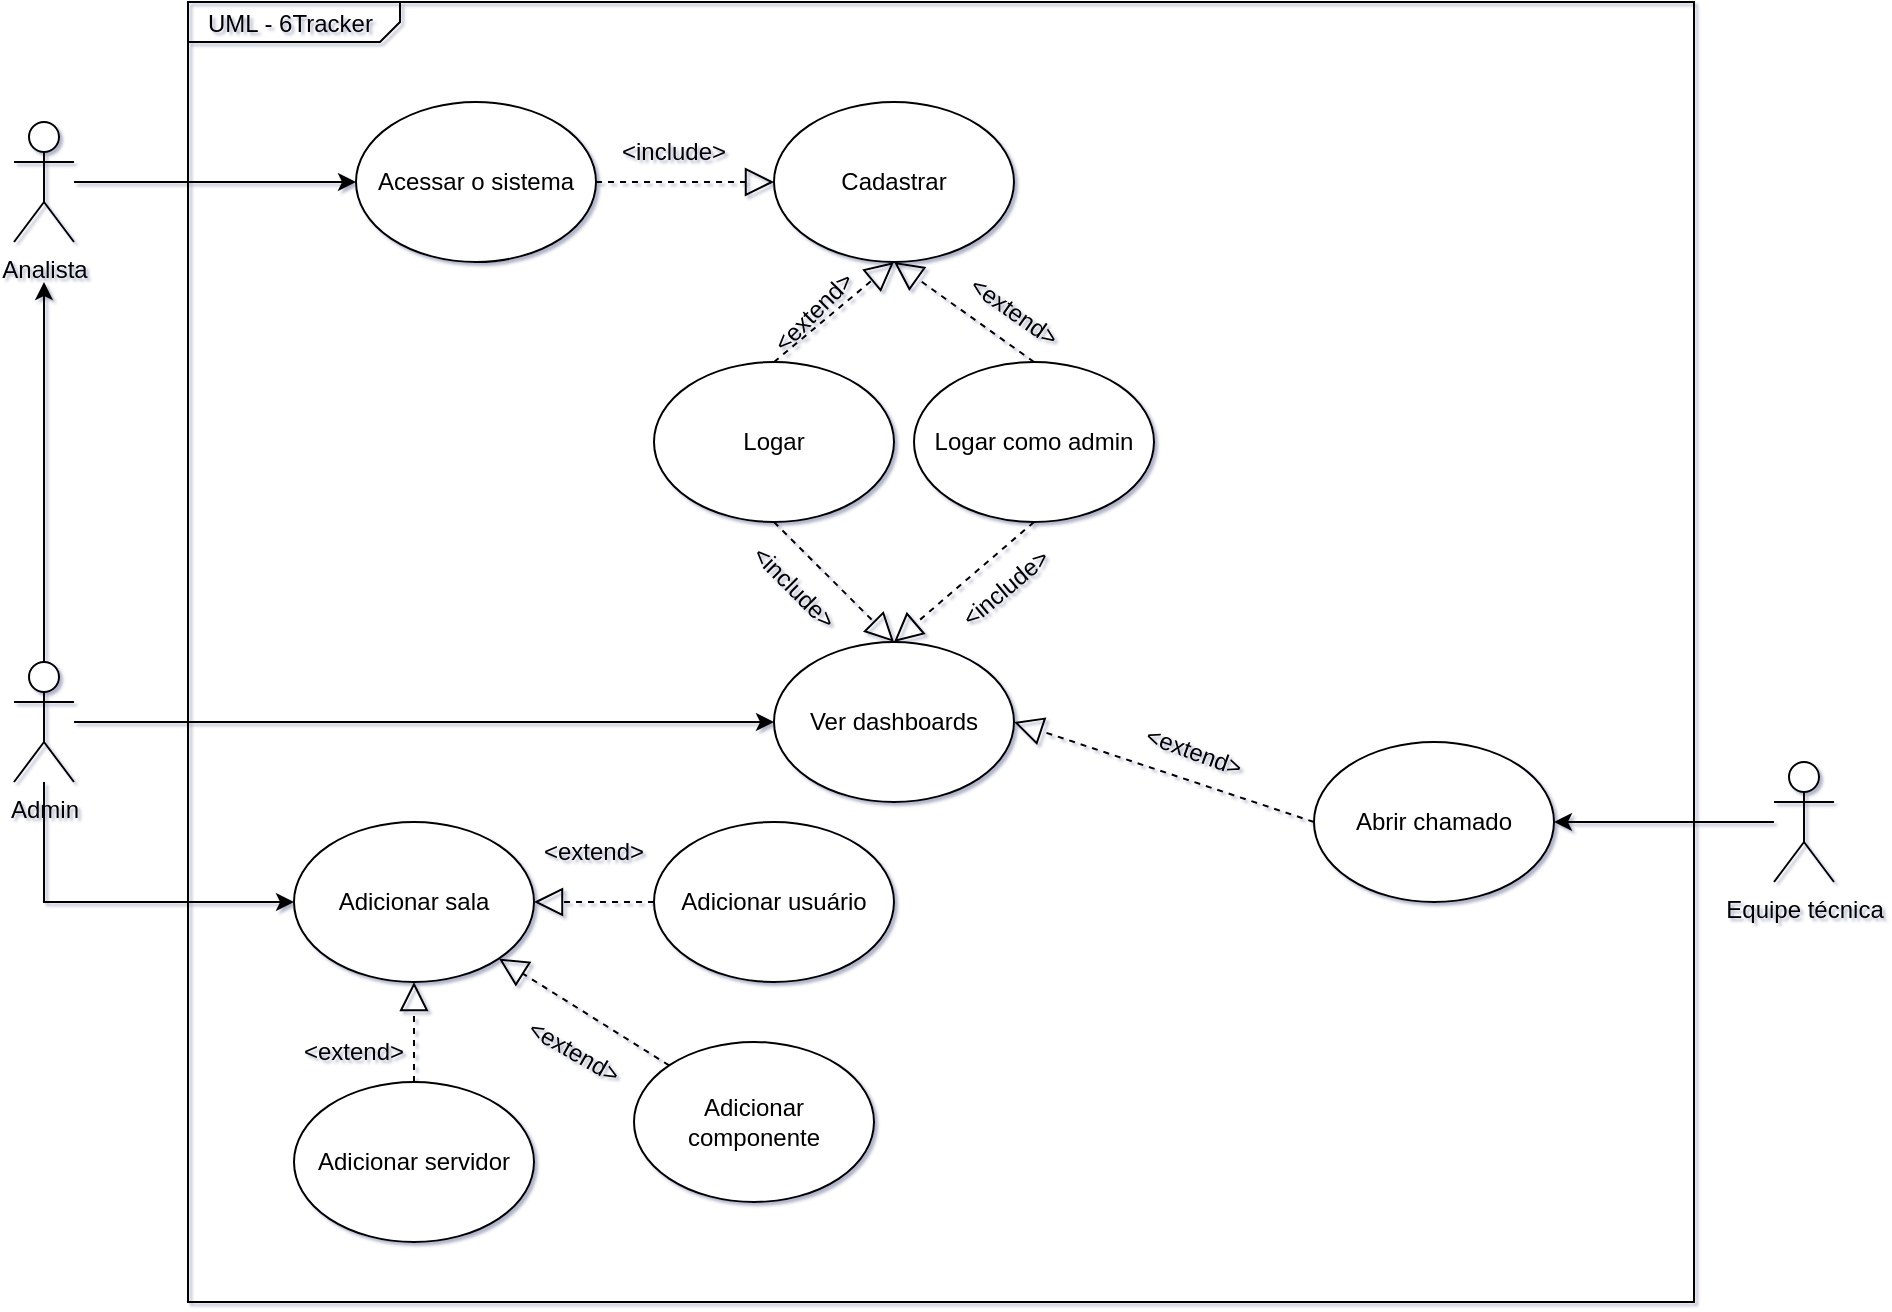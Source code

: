 <mxfile version="20.8.16" type="device"><diagram name="Page-1" id="929967ad-93f9-6ef4-fab6-5d389245f69c"><mxGraphModel dx="1098" dy="665" grid="1" gridSize="10" guides="1" tooltips="1" connect="1" arrows="1" fold="1" page="0" pageScale="1.5" pageWidth="1169" pageHeight="826" background="none" math="0" shadow="1"><root><mxCell id="0" style=";html=1;"/><mxCell id="1" style=";html=1;" parent="0"/><mxCell id="1672d66443f91eb5-1" value="&lt;p style=&quot;margin: 0px ; margin-top: 4px ; margin-left: 10px ; text-align: left&quot;&gt;UML - 6Tracker&lt;/p&gt;" style="html=1;strokeWidth=1;shape=mxgraph.sysml.package;html=1;overflow=fill;whiteSpace=wrap;fillColor=none;gradientColor=none;fontSize=12;align=center;labelX=106.33;" parent="1" vertex="1"><mxGeometry x="317" y="290" width="753" height="650" as="geometry"/></mxCell><mxCell id="ESCHpyHz1lGiVz7BuM1W-9" style="edgeStyle=orthogonalEdgeStyle;rounded=0;orthogonalLoop=1;jettySize=auto;html=1;entryX=0;entryY=0.5;entryDx=0;entryDy=0;" edge="1" parent="1" source="ESCHpyHz1lGiVz7BuM1W-1" target="ESCHpyHz1lGiVz7BuM1W-8"><mxGeometry relative="1" as="geometry"/></mxCell><mxCell id="ESCHpyHz1lGiVz7BuM1W-1" value="Analista" style="shape=umlActor;verticalLabelPosition=bottom;verticalAlign=top;html=1;outlineConnect=0;" vertex="1" parent="1"><mxGeometry x="230" y="350" width="30" height="60" as="geometry"/></mxCell><mxCell id="ESCHpyHz1lGiVz7BuM1W-26" style="edgeStyle=orthogonalEdgeStyle;rounded=0;orthogonalLoop=1;jettySize=auto;html=1;entryX=0;entryY=0.5;entryDx=0;entryDy=0;" edge="1" parent="1" source="ESCHpyHz1lGiVz7BuM1W-4" target="ESCHpyHz1lGiVz7BuM1W-19"><mxGeometry relative="1" as="geometry"/></mxCell><mxCell id="ESCHpyHz1lGiVz7BuM1W-29" style="edgeStyle=orthogonalEdgeStyle;rounded=0;orthogonalLoop=1;jettySize=auto;html=1;" edge="1" parent="1" source="ESCHpyHz1lGiVz7BuM1W-4"><mxGeometry relative="1" as="geometry"><mxPoint x="245" y="430" as="targetPoint"/></mxGeometry></mxCell><mxCell id="ESCHpyHz1lGiVz7BuM1W-31" style="edgeStyle=orthogonalEdgeStyle;rounded=0;orthogonalLoop=1;jettySize=auto;html=1;entryX=0;entryY=0.5;entryDx=0;entryDy=0;" edge="1" parent="1" source="ESCHpyHz1lGiVz7BuM1W-4" target="ESCHpyHz1lGiVz7BuM1W-22"><mxGeometry relative="1" as="geometry"><Array as="points"><mxPoint x="245" y="740"/></Array></mxGeometry></mxCell><mxCell id="ESCHpyHz1lGiVz7BuM1W-4" value="Admin" style="shape=umlActor;verticalLabelPosition=bottom;verticalAlign=top;html=1;outlineConnect=0;" vertex="1" parent="1"><mxGeometry x="230" y="620" width="30" height="60" as="geometry"/></mxCell><mxCell id="ESCHpyHz1lGiVz7BuM1W-8" value="Acessar o sistema" style="ellipse;whiteSpace=wrap;html=1;" vertex="1" parent="1"><mxGeometry x="401" y="340" width="120" height="80" as="geometry"/></mxCell><mxCell id="ESCHpyHz1lGiVz7BuM1W-10" value="Cadastrar" style="ellipse;whiteSpace=wrap;html=1;" vertex="1" parent="1"><mxGeometry x="610" y="340" width="120" height="80" as="geometry"/></mxCell><mxCell id="ESCHpyHz1lGiVz7BuM1W-11" value="" style="endArrow=block;dashed=1;endFill=0;endSize=12;html=1;rounded=0;exitX=1;exitY=0.5;exitDx=0;exitDy=0;entryX=0;entryY=0.5;entryDx=0;entryDy=0;" edge="1" parent="1" source="ESCHpyHz1lGiVz7BuM1W-8" target="ESCHpyHz1lGiVz7BuM1W-10"><mxGeometry width="160" relative="1" as="geometry"><mxPoint x="520" y="400" as="sourcePoint"/><mxPoint x="680" y="400" as="targetPoint"/></mxGeometry></mxCell><mxCell id="ESCHpyHz1lGiVz7BuM1W-12" value="&amp;lt;include&amp;gt;" style="text;html=1;strokeColor=none;fillColor=none;align=center;verticalAlign=middle;whiteSpace=wrap;rounded=0;" vertex="1" parent="1"><mxGeometry x="530" y="350" width="60" height="30" as="geometry"/></mxCell><mxCell id="ESCHpyHz1lGiVz7BuM1W-16" value="Logar" style="ellipse;whiteSpace=wrap;html=1;" vertex="1" parent="1"><mxGeometry x="550" y="470" width="120" height="80" as="geometry"/></mxCell><mxCell id="ESCHpyHz1lGiVz7BuM1W-18" value="" style="endArrow=block;dashed=1;endFill=0;endSize=12;html=1;rounded=0;exitX=0.5;exitY=0;exitDx=0;exitDy=0;" edge="1" parent="1" source="ESCHpyHz1lGiVz7BuM1W-16"><mxGeometry width="160" relative="1" as="geometry"><mxPoint x="540" y="460" as="sourcePoint"/><mxPoint x="670" y="420" as="targetPoint"/></mxGeometry></mxCell><mxCell id="ESCHpyHz1lGiVz7BuM1W-19" value="Ver dashboards" style="ellipse;whiteSpace=wrap;html=1;" vertex="1" parent="1"><mxGeometry x="610" y="610" width="120" height="80" as="geometry"/></mxCell><mxCell id="ESCHpyHz1lGiVz7BuM1W-20" value="" style="endArrow=block;dashed=1;endFill=0;endSize=12;html=1;rounded=0;exitX=0.5;exitY=1;exitDx=0;exitDy=0;entryX=0.5;entryY=0;entryDx=0;entryDy=0;" edge="1" parent="1" source="ESCHpyHz1lGiVz7BuM1W-16" target="ESCHpyHz1lGiVz7BuM1W-19"><mxGeometry width="160" relative="1" as="geometry"><mxPoint x="450" y="600" as="sourcePoint"/><mxPoint x="610" y="600" as="targetPoint"/></mxGeometry></mxCell><mxCell id="ESCHpyHz1lGiVz7BuM1W-21" value="&amp;lt;include&amp;gt;" style="text;html=1;strokeColor=none;fillColor=none;align=center;verticalAlign=middle;whiteSpace=wrap;rounded=0;rotation=45;" vertex="1" parent="1"><mxGeometry x="590" y="568" width="60" height="30" as="geometry"/></mxCell><mxCell id="ESCHpyHz1lGiVz7BuM1W-22" value="Adicionar sala" style="ellipse;whiteSpace=wrap;html=1;" vertex="1" parent="1"><mxGeometry x="370" y="700" width="120" height="80" as="geometry"/></mxCell><mxCell id="ESCHpyHz1lGiVz7BuM1W-23" value="Adicionar servidor" style="ellipse;whiteSpace=wrap;html=1;" vertex="1" parent="1"><mxGeometry x="370" y="830" width="120" height="80" as="geometry"/></mxCell><mxCell id="ESCHpyHz1lGiVz7BuM1W-24" value="Adicionar componente" style="ellipse;whiteSpace=wrap;html=1;" vertex="1" parent="1"><mxGeometry x="540" y="810" width="120" height="80" as="geometry"/></mxCell><mxCell id="ESCHpyHz1lGiVz7BuM1W-25" value="Adicionar usuário" style="ellipse;whiteSpace=wrap;html=1;" vertex="1" parent="1"><mxGeometry x="550" y="700" width="120" height="80" as="geometry"/></mxCell><mxCell id="ESCHpyHz1lGiVz7BuM1W-32" value="" style="endArrow=block;dashed=1;endFill=0;endSize=12;html=1;rounded=0;entryX=0.5;entryY=1;entryDx=0;entryDy=0;exitX=0.5;exitY=0;exitDx=0;exitDy=0;" edge="1" parent="1" source="ESCHpyHz1lGiVz7BuM1W-23" target="ESCHpyHz1lGiVz7BuM1W-22"><mxGeometry width="160" relative="1" as="geometry"><mxPoint x="310" y="850" as="sourcePoint"/><mxPoint x="470" y="850" as="targetPoint"/></mxGeometry></mxCell><mxCell id="ESCHpyHz1lGiVz7BuM1W-33" value="" style="endArrow=block;dashed=1;endFill=0;endSize=12;html=1;rounded=0;entryX=1;entryY=1;entryDx=0;entryDy=0;exitX=0;exitY=0;exitDx=0;exitDy=0;" edge="1" parent="1" source="ESCHpyHz1lGiVz7BuM1W-24" target="ESCHpyHz1lGiVz7BuM1W-22"><mxGeometry width="160" relative="1" as="geometry"><mxPoint x="440" y="840" as="sourcePoint"/><mxPoint x="440" y="790" as="targetPoint"/></mxGeometry></mxCell><mxCell id="ESCHpyHz1lGiVz7BuM1W-34" value="" style="endArrow=block;dashed=1;endFill=0;endSize=12;html=1;rounded=0;entryX=1;entryY=0.5;entryDx=0;entryDy=0;exitX=0;exitY=0.5;exitDx=0;exitDy=0;" edge="1" parent="1" source="ESCHpyHz1lGiVz7BuM1W-25" target="ESCHpyHz1lGiVz7BuM1W-22"><mxGeometry width="160" relative="1" as="geometry"><mxPoint x="450" y="850" as="sourcePoint"/><mxPoint x="450" y="800" as="targetPoint"/></mxGeometry></mxCell><mxCell id="ESCHpyHz1lGiVz7BuM1W-35" value="&amp;lt;extend&amp;gt;" style="text;html=1;strokeColor=none;fillColor=none;align=center;verticalAlign=middle;whiteSpace=wrap;rounded=0;" vertex="1" parent="1"><mxGeometry x="370" y="800" width="60" height="30" as="geometry"/></mxCell><mxCell id="ESCHpyHz1lGiVz7BuM1W-36" value="&amp;lt;extend&amp;gt;" style="text;html=1;strokeColor=none;fillColor=none;align=center;verticalAlign=middle;whiteSpace=wrap;rounded=0;rotation=30;" vertex="1" parent="1"><mxGeometry x="480" y="800" width="60" height="30" as="geometry"/></mxCell><mxCell id="ESCHpyHz1lGiVz7BuM1W-37" value="&amp;lt;extend&amp;gt;" style="text;html=1;strokeColor=none;fillColor=none;align=center;verticalAlign=middle;whiteSpace=wrap;rounded=0;" vertex="1" parent="1"><mxGeometry x="490" y="700" width="60" height="30" as="geometry"/></mxCell><mxCell id="ESCHpyHz1lGiVz7BuM1W-52" style="edgeStyle=orthogonalEdgeStyle;rounded=0;orthogonalLoop=1;jettySize=auto;html=1;entryX=1;entryY=0.5;entryDx=0;entryDy=0;" edge="1" parent="1" source="ESCHpyHz1lGiVz7BuM1W-38" target="ESCHpyHz1lGiVz7BuM1W-49"><mxGeometry relative="1" as="geometry"/></mxCell><mxCell id="ESCHpyHz1lGiVz7BuM1W-38" value="Equipe técnica" style="shape=umlActor;verticalLabelPosition=bottom;verticalAlign=top;html=1;outlineConnect=0;" vertex="1" parent="1"><mxGeometry x="1110" y="670" width="30" height="60" as="geometry"/></mxCell><mxCell id="ESCHpyHz1lGiVz7BuM1W-39" value="Logar como admin" style="ellipse;whiteSpace=wrap;html=1;" vertex="1" parent="1"><mxGeometry x="680" y="470" width="120" height="80" as="geometry"/></mxCell><mxCell id="ESCHpyHz1lGiVz7BuM1W-41" value="&amp;lt;extend&amp;gt;" style="text;html=1;strokeColor=none;fillColor=none;align=center;verticalAlign=middle;whiteSpace=wrap;rounded=0;rotation=20;" vertex="1" parent="1"><mxGeometry x="790" y="650" width="60" height="30" as="geometry"/></mxCell><mxCell id="ESCHpyHz1lGiVz7BuM1W-42" value="&amp;lt;extend&amp;gt;" style="text;html=1;strokeColor=none;fillColor=none;align=center;verticalAlign=middle;whiteSpace=wrap;rounded=0;rotation=-45;" vertex="1" parent="1"><mxGeometry x="600" y="430" width="60" height="30" as="geometry"/></mxCell><mxCell id="ESCHpyHz1lGiVz7BuM1W-43" value="" style="endArrow=block;dashed=1;endFill=0;endSize=12;html=1;rounded=0;exitX=0.5;exitY=0;exitDx=0;exitDy=0;entryX=0.5;entryY=1;entryDx=0;entryDy=0;" edge="1" parent="1" source="ESCHpyHz1lGiVz7BuM1W-39" target="ESCHpyHz1lGiVz7BuM1W-10"><mxGeometry width="160" relative="1" as="geometry"><mxPoint x="680" y="430" as="sourcePoint"/><mxPoint x="670" y="440" as="targetPoint"/></mxGeometry></mxCell><mxCell id="ESCHpyHz1lGiVz7BuM1W-44" value="&amp;lt;extend&amp;gt;" style="text;html=1;strokeColor=none;fillColor=none;align=center;verticalAlign=middle;whiteSpace=wrap;rounded=0;rotation=35;" vertex="1" parent="1"><mxGeometry x="700" y="430" width="60" height="30" as="geometry"/></mxCell><mxCell id="ESCHpyHz1lGiVz7BuM1W-46" value="" style="endArrow=block;dashed=1;endFill=0;endSize=12;html=1;rounded=0;exitX=0.5;exitY=1;exitDx=0;exitDy=0;" edge="1" parent="1" source="ESCHpyHz1lGiVz7BuM1W-39"><mxGeometry width="160" relative="1" as="geometry"><mxPoint x="610" y="560" as="sourcePoint"/><mxPoint x="670" y="610" as="targetPoint"/></mxGeometry></mxCell><mxCell id="ESCHpyHz1lGiVz7BuM1W-47" value="&amp;lt;include&amp;gt;" style="text;html=1;strokeColor=none;fillColor=none;align=center;verticalAlign=middle;whiteSpace=wrap;rounded=0;rotation=-40;" vertex="1" parent="1"><mxGeometry x="696" y="568" width="60" height="30" as="geometry"/></mxCell><mxCell id="ESCHpyHz1lGiVz7BuM1W-49" value="Abrir chamado" style="ellipse;whiteSpace=wrap;html=1;" vertex="1" parent="1"><mxGeometry x="880" y="660" width="120" height="80" as="geometry"/></mxCell><mxCell id="ESCHpyHz1lGiVz7BuM1W-51" value="" style="endArrow=block;dashed=1;endFill=0;endSize=12;html=1;rounded=0;exitX=0;exitY=0.5;exitDx=0;exitDy=0;entryX=1;entryY=0.5;entryDx=0;entryDy=0;" edge="1" parent="1" source="ESCHpyHz1lGiVz7BuM1W-49" target="ESCHpyHz1lGiVz7BuM1W-19"><mxGeometry width="160" relative="1" as="geometry"><mxPoint x="760" y="740" as="sourcePoint"/><mxPoint x="820" y="800" as="targetPoint"/><Array as="points"/></mxGeometry></mxCell></root></mxGraphModel></diagram></mxfile>